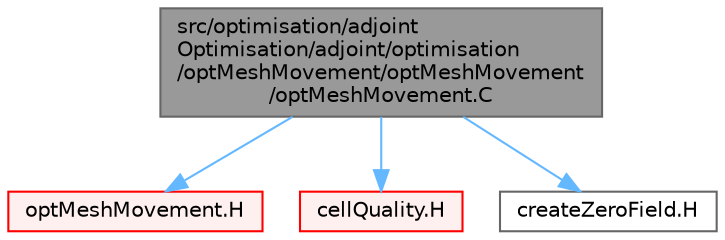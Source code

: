digraph "src/optimisation/adjointOptimisation/adjoint/optimisation/optMeshMovement/optMeshMovement/optMeshMovement.C"
{
 // LATEX_PDF_SIZE
  bgcolor="transparent";
  edge [fontname=Helvetica,fontsize=10,labelfontname=Helvetica,labelfontsize=10];
  node [fontname=Helvetica,fontsize=10,shape=box,height=0.2,width=0.4];
  Node1 [id="Node000001",label="src/optimisation/adjoint\lOptimisation/adjoint/optimisation\l/optMeshMovement/optMeshMovement\l/optMeshMovement.C",height=0.2,width=0.4,color="gray40", fillcolor="grey60", style="filled", fontcolor="black",tooltip=" "];
  Node1 -> Node2 [id="edge1_Node000001_Node000002",color="steelblue1",style="solid",tooltip=" "];
  Node2 [id="Node000002",label="optMeshMovement.H",height=0.2,width=0.4,color="red", fillcolor="#FFF0F0", style="filled",URL="$optMeshMovement_8H.html",tooltip=" "];
  Node1 -> Node466 [id="edge2_Node000001_Node000466",color="steelblue1",style="solid",tooltip=" "];
  Node466 [id="Node000466",label="cellQuality.H",height=0.2,width=0.4,color="red", fillcolor="#FFF0F0", style="filled",URL="$cellQuality_8H.html",tooltip=" "];
  Node1 -> Node467 [id="edge3_Node000001_Node000467",color="steelblue1",style="solid",tooltip=" "];
  Node467 [id="Node000467",label="createZeroField.H",height=0.2,width=0.4,color="grey40", fillcolor="white", style="filled",URL="$createZeroField_8H.html",tooltip=" "];
}
